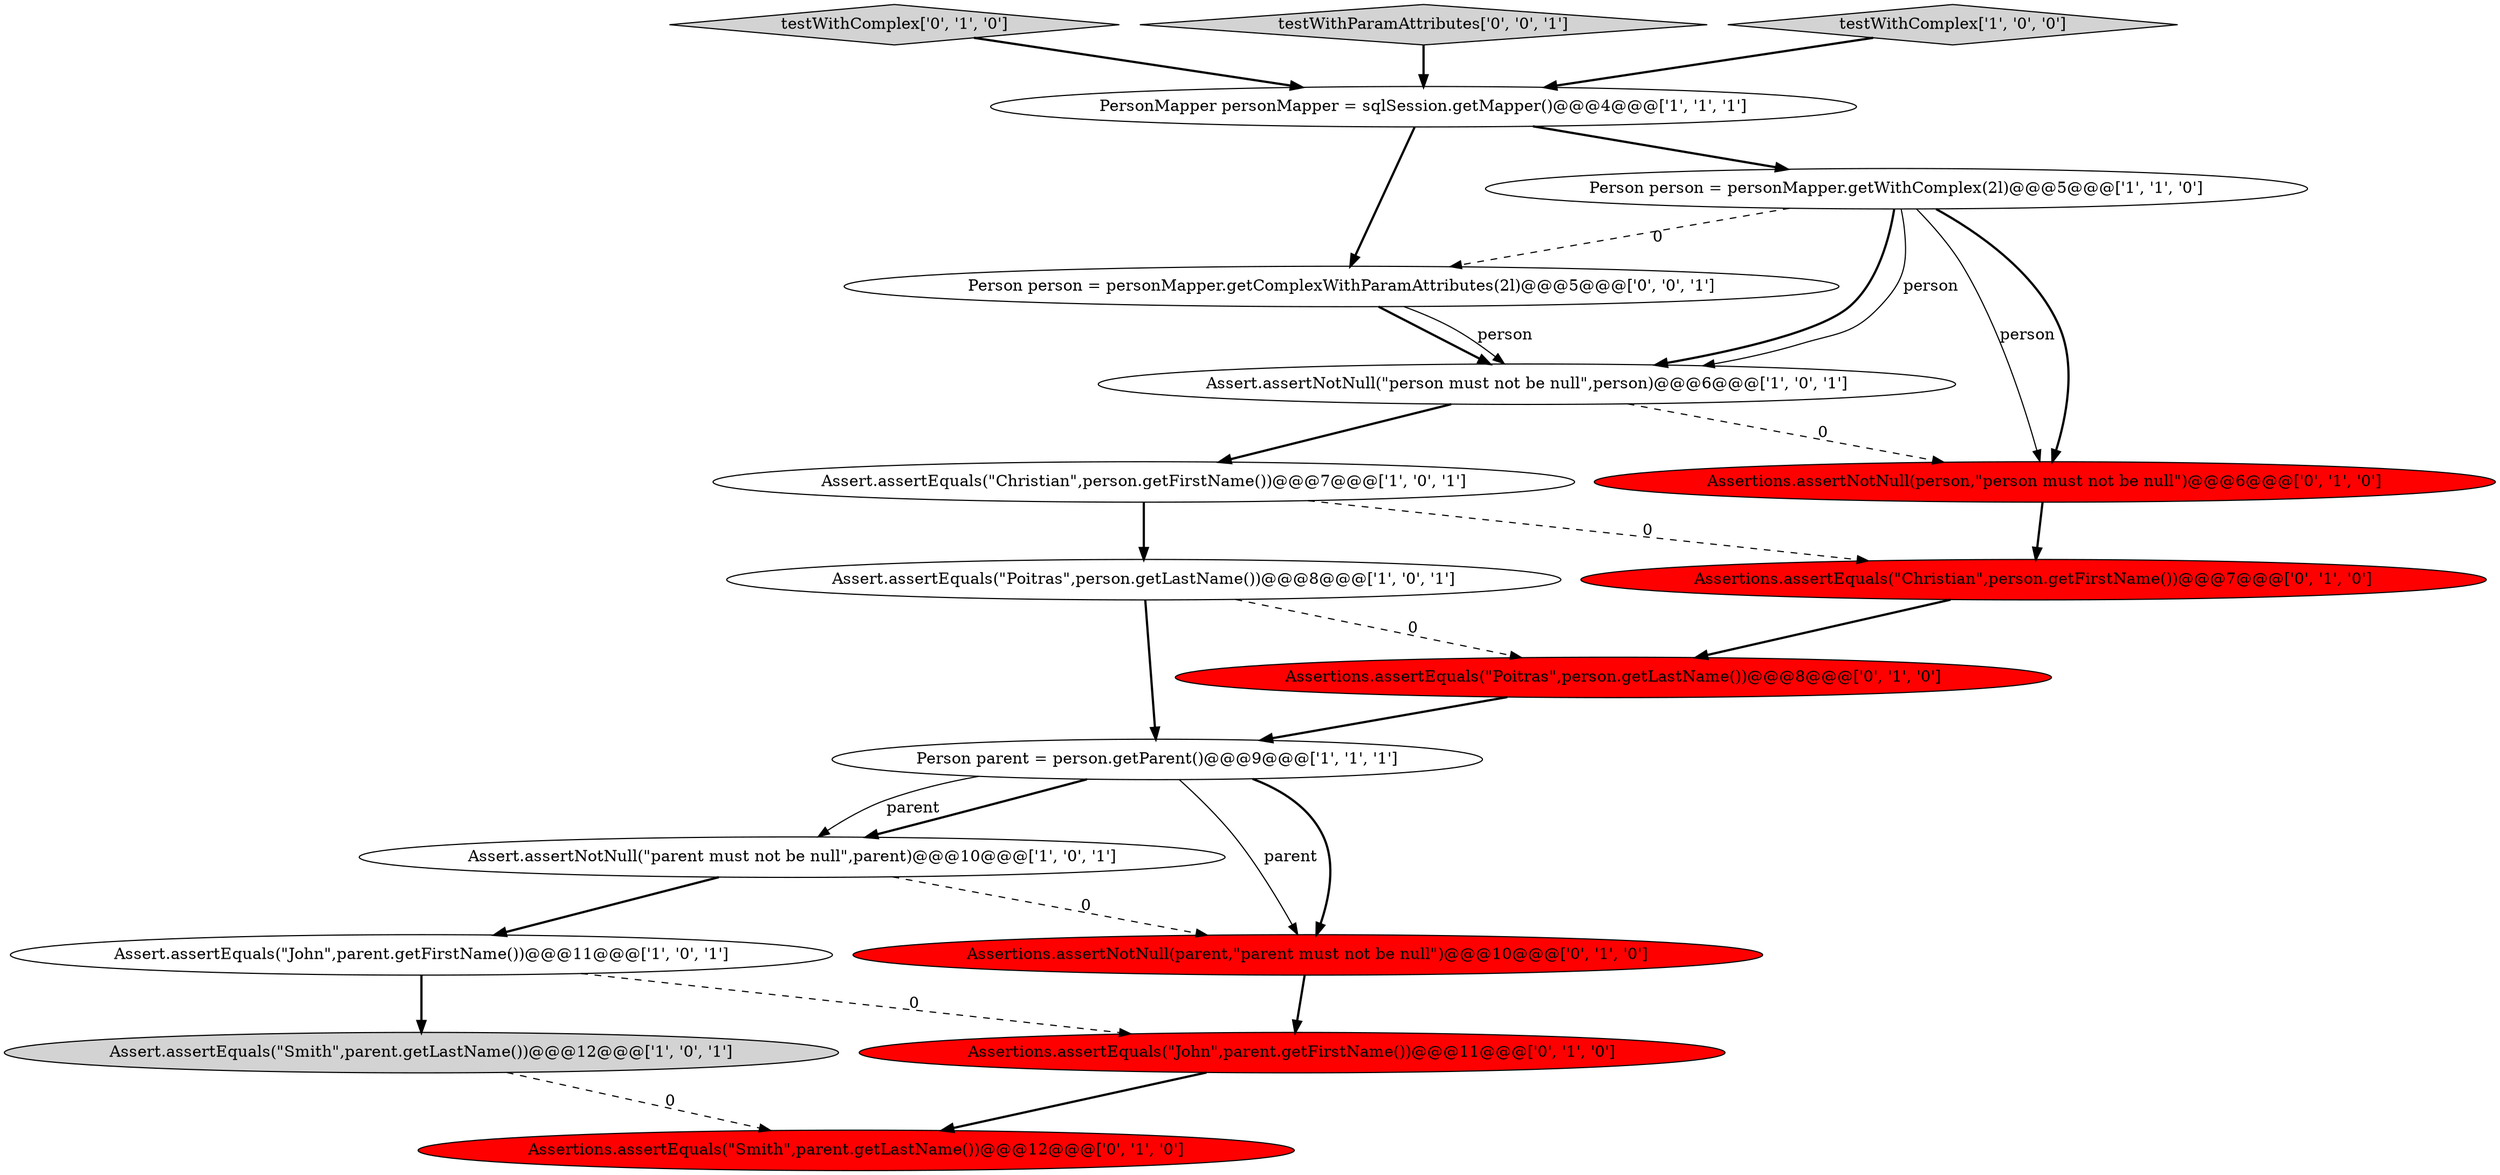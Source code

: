 digraph {
8 [style = filled, label = "Person person = personMapper.getWithComplex(2l)@@@5@@@['1', '1', '0']", fillcolor = white, shape = ellipse image = "AAA0AAABBB1BBB"];
0 [style = filled, label = "Assert.assertEquals(\"Poitras\",person.getLastName())@@@8@@@['1', '0', '1']", fillcolor = white, shape = ellipse image = "AAA0AAABBB1BBB"];
7 [style = filled, label = "Assert.assertNotNull(\"person must not be null\",person)@@@6@@@['1', '0', '1']", fillcolor = white, shape = ellipse image = "AAA0AAABBB1BBB"];
13 [style = filled, label = "testWithComplex['0', '1', '0']", fillcolor = lightgray, shape = diamond image = "AAA0AAABBB2BBB"];
10 [style = filled, label = "Assertions.assertEquals(\"Christian\",person.getFirstName())@@@7@@@['0', '1', '0']", fillcolor = red, shape = ellipse image = "AAA1AAABBB2BBB"];
9 [style = filled, label = "Assert.assertEquals(\"Christian\",person.getFirstName())@@@7@@@['1', '0', '1']", fillcolor = white, shape = ellipse image = "AAA0AAABBB1BBB"];
12 [style = filled, label = "Assertions.assertEquals(\"Smith\",parent.getLastName())@@@12@@@['0', '1', '0']", fillcolor = red, shape = ellipse image = "AAA1AAABBB2BBB"];
15 [style = filled, label = "Assertions.assertEquals(\"Poitras\",person.getLastName())@@@8@@@['0', '1', '0']", fillcolor = red, shape = ellipse image = "AAA1AAABBB2BBB"];
11 [style = filled, label = "Assertions.assertNotNull(person,\"person must not be null\")@@@6@@@['0', '1', '0']", fillcolor = red, shape = ellipse image = "AAA1AAABBB2BBB"];
4 [style = filled, label = "Assert.assertNotNull(\"parent must not be null\",parent)@@@10@@@['1', '0', '1']", fillcolor = white, shape = ellipse image = "AAA0AAABBB1BBB"];
5 [style = filled, label = "Assert.assertEquals(\"John\",parent.getFirstName())@@@11@@@['1', '0', '1']", fillcolor = white, shape = ellipse image = "AAA0AAABBB1BBB"];
17 [style = filled, label = "Person person = personMapper.getComplexWithParamAttributes(2l)@@@5@@@['0', '0', '1']", fillcolor = white, shape = ellipse image = "AAA0AAABBB3BBB"];
2 [style = filled, label = "PersonMapper personMapper = sqlSession.getMapper()@@@4@@@['1', '1', '1']", fillcolor = white, shape = ellipse image = "AAA0AAABBB1BBB"];
18 [style = filled, label = "testWithParamAttributes['0', '0', '1']", fillcolor = lightgray, shape = diamond image = "AAA0AAABBB3BBB"];
6 [style = filled, label = "Assert.assertEquals(\"Smith\",parent.getLastName())@@@12@@@['1', '0', '1']", fillcolor = lightgray, shape = ellipse image = "AAA0AAABBB1BBB"];
1 [style = filled, label = "Person parent = person.getParent()@@@9@@@['1', '1', '1']", fillcolor = white, shape = ellipse image = "AAA0AAABBB1BBB"];
14 [style = filled, label = "Assertions.assertNotNull(parent,\"parent must not be null\")@@@10@@@['0', '1', '0']", fillcolor = red, shape = ellipse image = "AAA1AAABBB2BBB"];
3 [style = filled, label = "testWithComplex['1', '0', '0']", fillcolor = lightgray, shape = diamond image = "AAA0AAABBB1BBB"];
16 [style = filled, label = "Assertions.assertEquals(\"John\",parent.getFirstName())@@@11@@@['0', '1', '0']", fillcolor = red, shape = ellipse image = "AAA1AAABBB2BBB"];
2->17 [style = bold, label=""];
14->16 [style = bold, label=""];
1->4 [style = bold, label=""];
9->10 [style = dashed, label="0"];
10->15 [style = bold, label=""];
9->0 [style = bold, label=""];
7->11 [style = dashed, label="0"];
0->15 [style = dashed, label="0"];
18->2 [style = bold, label=""];
8->7 [style = bold, label=""];
8->11 [style = solid, label="person"];
6->12 [style = dashed, label="0"];
17->7 [style = bold, label=""];
7->9 [style = bold, label=""];
5->16 [style = dashed, label="0"];
5->6 [style = bold, label=""];
3->2 [style = bold, label=""];
11->10 [style = bold, label=""];
0->1 [style = bold, label=""];
8->7 [style = solid, label="person"];
8->17 [style = dashed, label="0"];
1->14 [style = bold, label=""];
4->14 [style = dashed, label="0"];
8->11 [style = bold, label=""];
4->5 [style = bold, label=""];
16->12 [style = bold, label=""];
1->14 [style = solid, label="parent"];
1->4 [style = solid, label="parent"];
2->8 [style = bold, label=""];
13->2 [style = bold, label=""];
15->1 [style = bold, label=""];
17->7 [style = solid, label="person"];
}
